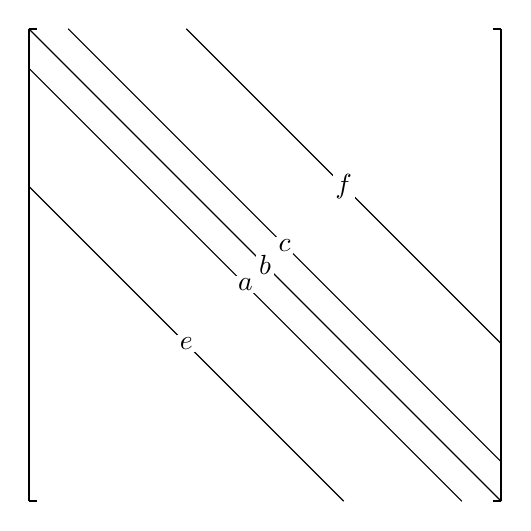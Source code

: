 % -*- root: ../../ressim.tex -*-

\begin{tikzpicture}
  \draw [thick] (0,0) -- (0,6);
  \draw [thick] (0,0) -- (.1,0);
  \draw [thick] (0,6) -- (.1,6);

  \draw [thick] (6,0) -- (6,6);
  \draw [thick] (6,0) -- (5.9,0);
  \draw [thick] (6,6) -- (5.9,6);

  \draw [] (0,6)   -- (6,0)   node [midway,fill=white, inner sep=.1em] {$b$};
  \draw [] (0,5.5) -- (5.5,0) node [midway,fill=white, inner sep=.1em] {$a$};
  \draw [] (.5,6) -- (6,.5) node [midway,fill=white, inner sep=.1em] {$c$};

  \draw [] (0,4) -- (4,0) node [midway,fill=white, inner sep=.1em] {$e$};
  \draw [] (2,6) -- (6,2) node [midway,fill=white, inner sep=.1em] {$f$};
\end{tikzpicture}
